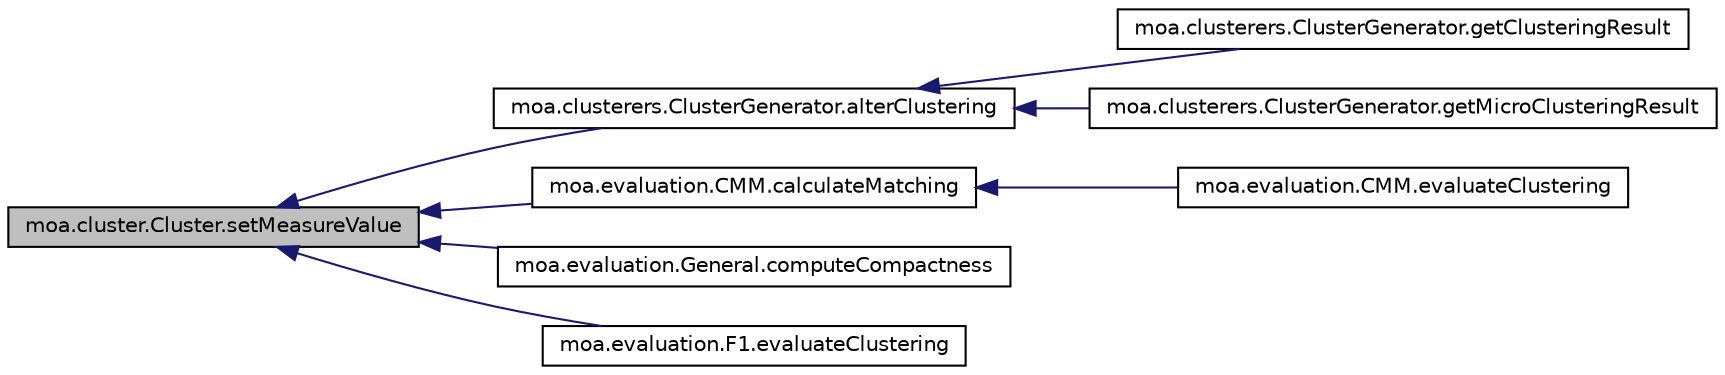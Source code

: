 digraph G
{
  edge [fontname="Helvetica",fontsize="10",labelfontname="Helvetica",labelfontsize="10"];
  node [fontname="Helvetica",fontsize="10",shape=record];
  rankdir=LR;
  Node1 [label="moa.cluster.Cluster.setMeasureValue",height=0.2,width=0.4,color="black", fillcolor="grey75", style="filled" fontcolor="black"];
  Node1 -> Node2 [dir=back,color="midnightblue",fontsize="10",style="solid",fontname="Helvetica"];
  Node2 [label="moa.clusterers.ClusterGenerator.alterClustering",height=0.2,width=0.4,color="black", fillcolor="white", style="filled",URL="$classmoa_1_1clusterers_1_1ClusterGenerator.html#aa9e29bb8b41ae1620314b893bededd7f"];
  Node2 -> Node3 [dir=back,color="midnightblue",fontsize="10",style="solid",fontname="Helvetica"];
  Node3 [label="moa.clusterers.ClusterGenerator.getClusteringResult",height=0.2,width=0.4,color="black", fillcolor="white", style="filled",URL="$classmoa_1_1clusterers_1_1ClusterGenerator.html#aca80606f629d508694df3d0fb0d79baf"];
  Node2 -> Node4 [dir=back,color="midnightblue",fontsize="10",style="solid",fontname="Helvetica"];
  Node4 [label="moa.clusterers.ClusterGenerator.getMicroClusteringResult",height=0.2,width=0.4,color="black", fillcolor="white", style="filled",URL="$classmoa_1_1clusterers_1_1ClusterGenerator.html#a6215d938b499e2a77d23d9b2d311cb23"];
  Node1 -> Node5 [dir=back,color="midnightblue",fontsize="10",style="solid",fontname="Helvetica"];
  Node5 [label="moa.evaluation.CMM.calculateMatching",height=0.2,width=0.4,color="black", fillcolor="white", style="filled",URL="$classmoa_1_1evaluation_1_1CMM.html#aba1a33c0add6c87676c79092269a78f0",tooltip="calculates the CMM specific matching between found clusters and ground truth clusters..."];
  Node5 -> Node6 [dir=back,color="midnightblue",fontsize="10",style="solid",fontname="Helvetica"];
  Node6 [label="moa.evaluation.CMM.evaluateClustering",height=0.2,width=0.4,color="black", fillcolor="white", style="filled",URL="$classmoa_1_1evaluation_1_1CMM.html#a10e5730f04b5d05fa6eedfbeb6a737a2"];
  Node1 -> Node7 [dir=back,color="midnightblue",fontsize="10",style="solid",fontname="Helvetica"];
  Node7 [label="moa.evaluation.General.computeCompactness",height=0.2,width=0.4,color="black", fillcolor="white", style="filled",URL="$classmoa_1_1evaluation_1_1General.html#a0a628e69798c6c3ad2e9bdd47ef7ef00"];
  Node1 -> Node8 [dir=back,color="midnightblue",fontsize="10",style="solid",fontname="Helvetica"];
  Node8 [label="moa.evaluation.F1.evaluateClustering",height=0.2,width=0.4,color="black", fillcolor="white", style="filled",URL="$classmoa_1_1evaluation_1_1F1.html#ab84150340e995d9426c20d87f9bcc7f2"];
}
